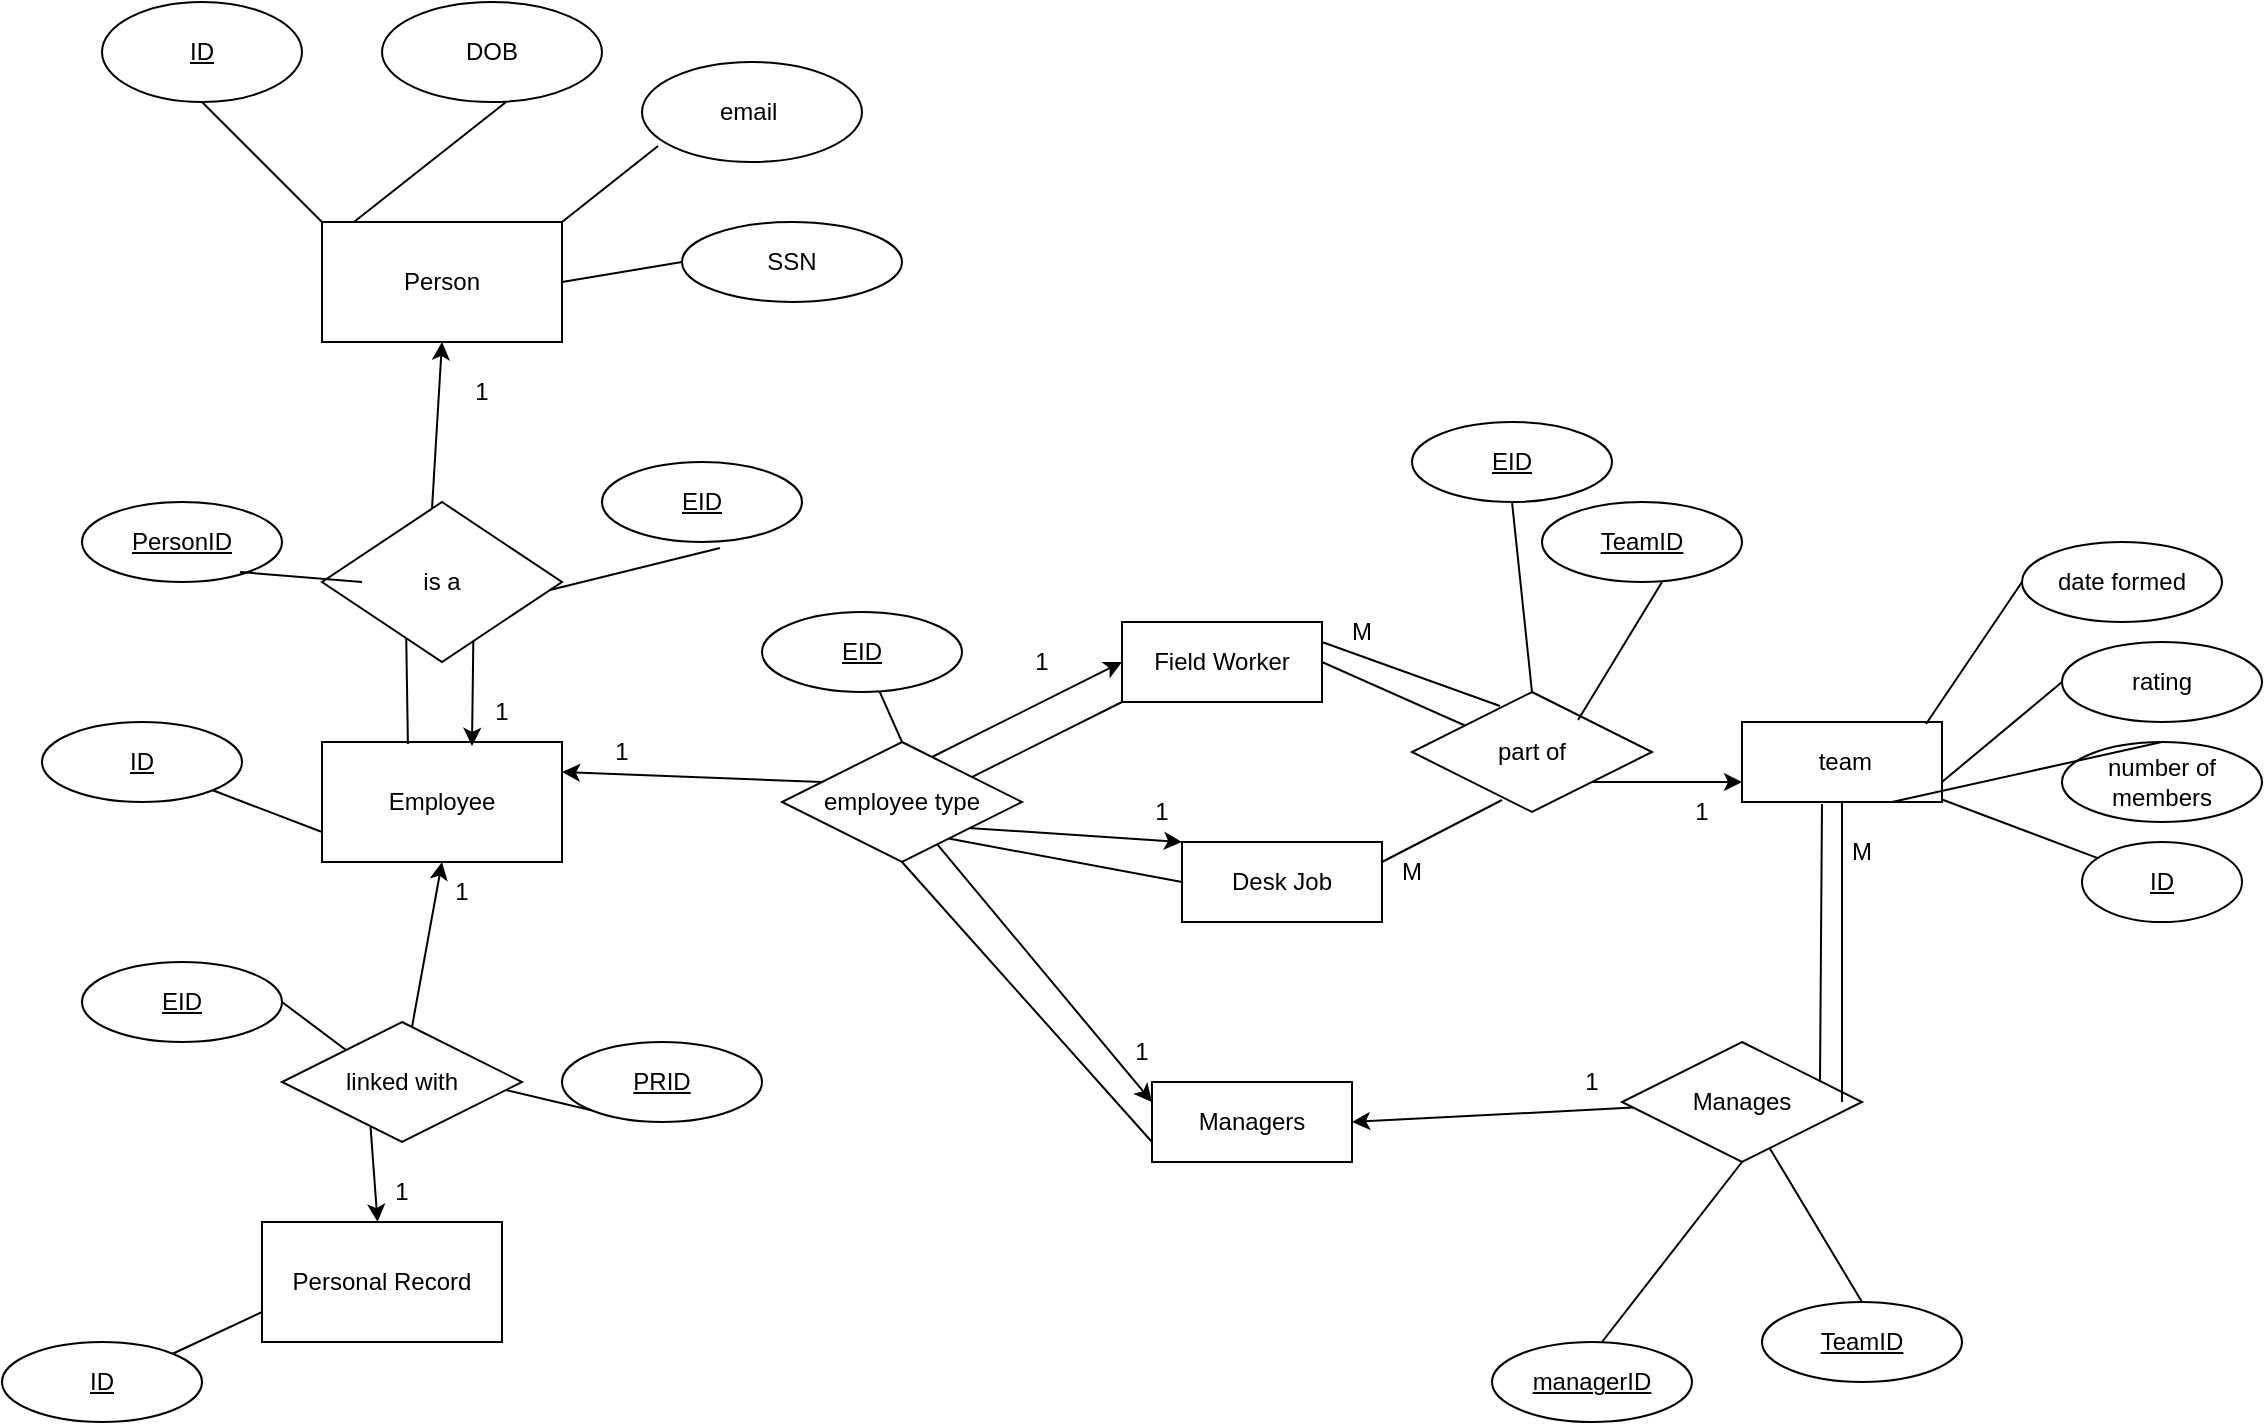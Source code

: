 <mxfile version="24.2.0" type="github">
  <diagram id="R2lEEEUBdFMjLlhIrx00" name="Page-1">
    <mxGraphModel dx="2284" dy="786" grid="1" gridSize="10" guides="1" tooltips="1" connect="1" arrows="1" fold="1" page="1" pageScale="1" pageWidth="850" pageHeight="1100" math="0" shadow="0" extFonts="Permanent Marker^https://fonts.googleapis.com/css?family=Permanent+Marker">
      <root>
        <mxCell id="0" />
        <mxCell id="1" parent="0" />
        <mxCell id="mj0stDpqTELkZ3aWnNAY-2" value="&lt;u&gt;ID&lt;/u&gt;" style="ellipse;whiteSpace=wrap;html=1;" vertex="1" parent="1">
          <mxGeometry x="760" y="610" width="80" height="40" as="geometry" />
        </mxCell>
        <mxCell id="mj0stDpqTELkZ3aWnNAY-3" value="Person" style="rounded=0;whiteSpace=wrap;html=1;" vertex="1" parent="1">
          <mxGeometry x="-120" y="300" width="120" height="60" as="geometry" />
        </mxCell>
        <mxCell id="mj0stDpqTELkZ3aWnNAY-4" value="DOB" style="ellipse;whiteSpace=wrap;html=1;" vertex="1" parent="1">
          <mxGeometry x="-90" y="190" width="110" height="50" as="geometry" />
        </mxCell>
        <mxCell id="mj0stDpqTELkZ3aWnNAY-5" value="" style="endArrow=none;html=1;rounded=0;entryX=0.564;entryY=1;entryDx=0;entryDy=0;entryPerimeter=0;exitX=0.133;exitY=0;exitDx=0;exitDy=0;exitPerimeter=0;" edge="1" parent="1" source="mj0stDpqTELkZ3aWnNAY-3" target="mj0stDpqTELkZ3aWnNAY-4">
          <mxGeometry width="50" height="50" relative="1" as="geometry">
            <mxPoint x="140" y="330" as="sourcePoint" />
            <mxPoint x="450" y="290" as="targetPoint" />
          </mxGeometry>
        </mxCell>
        <mxCell id="mj0stDpqTELkZ3aWnNAY-6" value="&lt;u&gt;ID&lt;/u&gt;" style="ellipse;whiteSpace=wrap;html=1;" vertex="1" parent="1">
          <mxGeometry x="-230" y="190" width="100" height="50" as="geometry" />
        </mxCell>
        <mxCell id="mj0stDpqTELkZ3aWnNAY-7" value="" style="endArrow=none;html=1;rounded=0;exitX=0.5;exitY=1;exitDx=0;exitDy=0;entryX=0;entryY=0;entryDx=0;entryDy=0;" edge="1" parent="1" source="mj0stDpqTELkZ3aWnNAY-6" target="mj0stDpqTELkZ3aWnNAY-3">
          <mxGeometry width="50" height="50" relative="1" as="geometry">
            <mxPoint x="400" y="340" as="sourcePoint" />
            <mxPoint x="450" y="290" as="targetPoint" />
          </mxGeometry>
        </mxCell>
        <mxCell id="mj0stDpqTELkZ3aWnNAY-8" value="email&amp;nbsp;" style="ellipse;whiteSpace=wrap;html=1;" vertex="1" parent="1">
          <mxGeometry x="40" y="220" width="110" height="50" as="geometry" />
        </mxCell>
        <mxCell id="mj0stDpqTELkZ3aWnNAY-9" value="SSN" style="ellipse;whiteSpace=wrap;html=1;" vertex="1" parent="1">
          <mxGeometry x="60" y="300" width="110" height="40" as="geometry" />
        </mxCell>
        <mxCell id="mj0stDpqTELkZ3aWnNAY-10" value="" style="endArrow=none;html=1;rounded=0;entryX=0.073;entryY=0.84;entryDx=0;entryDy=0;entryPerimeter=0;exitX=1;exitY=0;exitDx=0;exitDy=0;" edge="1" parent="1" source="mj0stDpqTELkZ3aWnNAY-3" target="mj0stDpqTELkZ3aWnNAY-8">
          <mxGeometry width="50" height="50" relative="1" as="geometry">
            <mxPoint x="-10" y="310" as="sourcePoint" />
            <mxPoint x="-60" y="320" as="targetPoint" />
          </mxGeometry>
        </mxCell>
        <mxCell id="mj0stDpqTELkZ3aWnNAY-12" value="" style="endArrow=none;html=1;rounded=0;entryX=0;entryY=0.5;entryDx=0;entryDy=0;exitX=1;exitY=0.5;exitDx=0;exitDy=0;" edge="1" parent="1" source="mj0stDpqTELkZ3aWnNAY-3" target="mj0stDpqTELkZ3aWnNAY-9">
          <mxGeometry width="50" height="50" relative="1" as="geometry">
            <mxPoint x="-110" y="410" as="sourcePoint" />
            <mxPoint x="-60" y="360" as="targetPoint" />
          </mxGeometry>
        </mxCell>
        <mxCell id="mj0stDpqTELkZ3aWnNAY-13" value="Employee" style="rounded=0;whiteSpace=wrap;html=1;" vertex="1" parent="1">
          <mxGeometry x="-120" y="560" width="120" height="60" as="geometry" />
        </mxCell>
        <mxCell id="mj0stDpqTELkZ3aWnNAY-20" value="" style="endArrow=none;html=1;rounded=0;entryX=0.2;entryY=0.888;entryDx=0;entryDy=0;entryPerimeter=0;exitX=0.358;exitY=0.017;exitDx=0;exitDy=0;exitPerimeter=0;" edge="1" parent="1" source="mj0stDpqTELkZ3aWnNAY-13">
          <mxGeometry width="50" height="50" relative="1" as="geometry">
            <mxPoint x="-78" y="550" as="sourcePoint" />
            <mxPoint x="-78" y="501.04" as="targetPoint" />
          </mxGeometry>
        </mxCell>
        <mxCell id="mj0stDpqTELkZ3aWnNAY-21" value="Personal Record" style="rounded=0;whiteSpace=wrap;html=1;" vertex="1" parent="1">
          <mxGeometry x="-150" y="800" width="120" height="60" as="geometry" />
        </mxCell>
        <mxCell id="mj0stDpqTELkZ3aWnNAY-25" value="" style="endArrow=classic;html=1;rounded=0;exitX=0.067;exitY=0.988;exitDx=0;exitDy=0;exitPerimeter=0;" edge="1" parent="1" target="mj0stDpqTELkZ3aWnNAY-21">
          <mxGeometry width="50" height="50" relative="1" as="geometry">
            <mxPoint x="-95.98" y="749.04" as="sourcePoint" />
            <mxPoint x="-70" y="800" as="targetPoint" />
          </mxGeometry>
        </mxCell>
        <mxCell id="mj0stDpqTELkZ3aWnNAY-26" value="" style="endArrow=classic;html=1;rounded=0;entryX=0.5;entryY=1;entryDx=0;entryDy=0;" edge="1" parent="1" source="mj0stDpqTELkZ3aWnNAY-77" target="mj0stDpqTELkZ3aWnNAY-13">
          <mxGeometry width="50" height="50" relative="1" as="geometry">
            <mxPoint x="-60" y="690" as="sourcePoint" />
            <mxPoint x="-290" y="690" as="targetPoint" />
          </mxGeometry>
        </mxCell>
        <mxCell id="mj0stDpqTELkZ3aWnNAY-28" value="1" style="text;strokeColor=none;align=center;fillColor=none;html=1;verticalAlign=middle;whiteSpace=wrap;rounded=0;" vertex="1" parent="1">
          <mxGeometry x="-80" y="620" width="60" height="30" as="geometry" />
        </mxCell>
        <mxCell id="mj0stDpqTELkZ3aWnNAY-29" value="1" style="text;strokeColor=none;align=center;fillColor=none;html=1;verticalAlign=middle;whiteSpace=wrap;rounded=0;" vertex="1" parent="1">
          <mxGeometry x="-110" y="770" width="60" height="30" as="geometry" />
        </mxCell>
        <mxCell id="mj0stDpqTELkZ3aWnNAY-30" value="" style="endArrow=classic;html=1;rounded=0;entryX=0.5;entryY=1;entryDx=0;entryDy=0;exitX=0.417;exitY=0.163;exitDx=0;exitDy=0;exitPerimeter=0;" edge="1" parent="1" target="mj0stDpqTELkZ3aWnNAY-3">
          <mxGeometry width="50" height="50" relative="1" as="geometry">
            <mxPoint x="-64.98" y="443.04" as="sourcePoint" />
            <mxPoint x="-210" y="420" as="targetPoint" />
          </mxGeometry>
        </mxCell>
        <mxCell id="mj0stDpqTELkZ3aWnNAY-31" value="1" style="text;strokeColor=none;align=center;fillColor=none;html=1;verticalAlign=middle;whiteSpace=wrap;rounded=0;" vertex="1" parent="1">
          <mxGeometry x="-70" y="370" width="60" height="30" as="geometry" />
        </mxCell>
        <mxCell id="mj0stDpqTELkZ3aWnNAY-33" value="" style="endArrow=classic;html=1;rounded=0;entryX=0.625;entryY=0.033;entryDx=0;entryDy=0;entryPerimeter=0;exitX=0.767;exitY=0.638;exitDx=0;exitDy=0;exitPerimeter=0;" edge="1" parent="1" target="mj0stDpqTELkZ3aWnNAY-13">
          <mxGeometry width="50" height="50" relative="1" as="geometry">
            <mxPoint x="-43.98" y="481.04" as="sourcePoint" />
            <mxPoint x="-260" y="470" as="targetPoint" />
          </mxGeometry>
        </mxCell>
        <mxCell id="mj0stDpqTELkZ3aWnNAY-34" value="1" style="text;strokeColor=none;align=center;fillColor=none;html=1;verticalAlign=middle;whiteSpace=wrap;rounded=0;" vertex="1" parent="1">
          <mxGeometry x="-60" y="530" width="60" height="30" as="geometry" />
        </mxCell>
        <mxCell id="mj0stDpqTELkZ3aWnNAY-36" value="ID" style="ellipse;whiteSpace=wrap;html=1;align=center;fontStyle=4;" vertex="1" parent="1">
          <mxGeometry x="-260" y="550" width="100" height="40" as="geometry" />
        </mxCell>
        <mxCell id="mj0stDpqTELkZ3aWnNAY-37" value="" style="endArrow=none;html=1;rounded=0;exitX=1;exitY=1;exitDx=0;exitDy=0;entryX=0;entryY=0.75;entryDx=0;entryDy=0;" edge="1" parent="1" source="mj0stDpqTELkZ3aWnNAY-36" target="mj0stDpqTELkZ3aWnNAY-13">
          <mxGeometry relative="1" as="geometry">
            <mxPoint x="-270" y="640" as="sourcePoint" />
            <mxPoint x="-110" y="640" as="targetPoint" />
          </mxGeometry>
        </mxCell>
        <mxCell id="mj0stDpqTELkZ3aWnNAY-38" value="ID" style="ellipse;whiteSpace=wrap;html=1;align=center;fontStyle=4;" vertex="1" parent="1">
          <mxGeometry x="-280" y="860" width="100" height="40" as="geometry" />
        </mxCell>
        <mxCell id="mj0stDpqTELkZ3aWnNAY-39" value="" style="endArrow=none;html=1;rounded=0;entryX=1;entryY=0;entryDx=0;entryDy=0;exitX=0;exitY=0.75;exitDx=0;exitDy=0;" edge="1" parent="1" source="mj0stDpqTELkZ3aWnNAY-21" target="mj0stDpqTELkZ3aWnNAY-38">
          <mxGeometry relative="1" as="geometry">
            <mxPoint x="-170" y="700" as="sourcePoint" />
            <mxPoint x="-10" y="700" as="targetPoint" />
          </mxGeometry>
        </mxCell>
        <mxCell id="mj0stDpqTELkZ3aWnNAY-40" value="EID" style="ellipse;whiteSpace=wrap;html=1;align=center;fontStyle=4;" vertex="1" parent="1">
          <mxGeometry x="-240" y="670" width="100" height="40" as="geometry" />
        </mxCell>
        <mxCell id="mj0stDpqTELkZ3aWnNAY-41" value="" style="endArrow=none;html=1;rounded=0;exitX=1;exitY=0.5;exitDx=0;exitDy=0;entryX=0;entryY=0.625;entryDx=0;entryDy=0;entryPerimeter=0;" edge="1" parent="1" source="mj0stDpqTELkZ3aWnNAY-40">
          <mxGeometry relative="1" as="geometry">
            <mxPoint x="-170" y="700" as="sourcePoint" />
            <mxPoint x="-100" y="720" as="targetPoint" />
          </mxGeometry>
        </mxCell>
        <mxCell id="mj0stDpqTELkZ3aWnNAY-42" value="PRID" style="ellipse;whiteSpace=wrap;html=1;align=center;fontStyle=4;" vertex="1" parent="1">
          <mxGeometry y="710" width="100" height="40" as="geometry" />
        </mxCell>
        <mxCell id="mj0stDpqTELkZ3aWnNAY-43" value="" style="endArrow=none;html=1;rounded=0;exitX=0.633;exitY=0.7;exitDx=0;exitDy=0;exitPerimeter=0;entryX=0;entryY=1;entryDx=0;entryDy=0;" edge="1" parent="1" target="mj0stDpqTELkZ3aWnNAY-42">
          <mxGeometry relative="1" as="geometry">
            <mxPoint x="-62.02" y="726" as="sourcePoint" />
            <mxPoint x="140" y="770" as="targetPoint" />
          </mxGeometry>
        </mxCell>
        <mxCell id="mj0stDpqTELkZ3aWnNAY-45" value="" style="endArrow=classic;html=1;rounded=0;exitX=0;exitY=0.25;exitDx=0;exitDy=0;entryX=1;entryY=0.25;entryDx=0;entryDy=0;" edge="1" parent="1" source="mj0stDpqTELkZ3aWnNAY-75" target="mj0stDpqTELkZ3aWnNAY-13">
          <mxGeometry width="50" height="50" relative="1" as="geometry">
            <mxPoint x="150" y="570" as="sourcePoint" />
            <mxPoint x="20" y="470" as="targetPoint" />
          </mxGeometry>
        </mxCell>
        <mxCell id="mj0stDpqTELkZ3aWnNAY-46" value="" style="endArrow=none;html=1;rounded=0;entryX=0;entryY=1;entryDx=0;entryDy=0;" edge="1" parent="1" target="mj0stDpqTELkZ3aWnNAY-47">
          <mxGeometry width="50" height="50" relative="1" as="geometry">
            <mxPoint x="197.143" y="581.429" as="sourcePoint" />
            <mxPoint x="-350" y="630" as="targetPoint" />
          </mxGeometry>
        </mxCell>
        <mxCell id="mj0stDpqTELkZ3aWnNAY-47" value="Field Worker" style="whiteSpace=wrap;html=1;align=center;" vertex="1" parent="1">
          <mxGeometry x="280" y="500" width="100" height="40" as="geometry" />
        </mxCell>
        <mxCell id="mj0stDpqTELkZ3aWnNAY-48" value="" style="endArrow=classic;html=1;rounded=0;entryX=0;entryY=0.5;entryDx=0;entryDy=0;exitX=0.5;exitY=0;exitDx=0;exitDy=0;" edge="1" parent="1" target="mj0stDpqTELkZ3aWnNAY-47">
          <mxGeometry width="50" height="50" relative="1" as="geometry">
            <mxPoint x="180" y="570" as="sourcePoint" />
            <mxPoint x="240" y="520" as="targetPoint" />
          </mxGeometry>
        </mxCell>
        <mxCell id="mj0stDpqTELkZ3aWnNAY-49" value="1" style="text;strokeColor=none;align=center;fillColor=none;html=1;verticalAlign=middle;whiteSpace=wrap;rounded=0;" vertex="1" parent="1">
          <mxGeometry y="550" width="60" height="30" as="geometry" />
        </mxCell>
        <mxCell id="mj0stDpqTELkZ3aWnNAY-50" value="1" style="text;strokeColor=none;align=center;fillColor=none;html=1;verticalAlign=middle;whiteSpace=wrap;rounded=0;" vertex="1" parent="1">
          <mxGeometry x="210" y="505" width="60" height="30" as="geometry" />
        </mxCell>
        <mxCell id="mj0stDpqTELkZ3aWnNAY-51" value="Desk Job" style="whiteSpace=wrap;html=1;align=center;" vertex="1" parent="1">
          <mxGeometry x="310" y="610" width="100" height="40" as="geometry" />
        </mxCell>
        <mxCell id="mj0stDpqTELkZ3aWnNAY-52" value="" style="endArrow=classic;html=1;rounded=0;entryX=0;entryY=0;entryDx=0;entryDy=0;exitX=0.633;exitY=0.65;exitDx=0;exitDy=0;exitPerimeter=0;" edge="1" parent="1" target="mj0stDpqTELkZ3aWnNAY-51">
          <mxGeometry width="50" height="50" relative="1" as="geometry">
            <mxPoint x="187.98" y="602" as="sourcePoint" />
            <mxPoint x="260" y="640" as="targetPoint" />
          </mxGeometry>
        </mxCell>
        <mxCell id="mj0stDpqTELkZ3aWnNAY-53" value="" style="endArrow=none;html=1;rounded=0;entryX=0;entryY=0.5;entryDx=0;entryDy=0;exitX=0.683;exitY=0.8;exitDx=0;exitDy=0;exitPerimeter=0;" edge="1" parent="1" source="mj0stDpqTELkZ3aWnNAY-75" target="mj0stDpqTELkZ3aWnNAY-51">
          <mxGeometry width="50" height="50" relative="1" as="geometry">
            <mxPoint x="210" y="610" as="sourcePoint" />
            <mxPoint x="300" y="630" as="targetPoint" />
          </mxGeometry>
        </mxCell>
        <mxCell id="mj0stDpqTELkZ3aWnNAY-54" value="1" style="text;strokeColor=none;align=center;fillColor=none;html=1;verticalAlign=middle;whiteSpace=wrap;rounded=0;" vertex="1" parent="1">
          <mxGeometry x="270" y="580" width="60" height="30" as="geometry" />
        </mxCell>
        <mxCell id="mj0stDpqTELkZ3aWnNAY-55" value="&amp;nbsp;team" style="whiteSpace=wrap;html=1;align=center;" vertex="1" parent="1">
          <mxGeometry x="590" y="550" width="100" height="40" as="geometry" />
        </mxCell>
        <mxCell id="mj0stDpqTELkZ3aWnNAY-58" value="" style="endArrow=none;html=1;rounded=0;" edge="1" parent="1" source="mj0stDpqTELkZ3aWnNAY-2" target="mj0stDpqTELkZ3aWnNAY-55">
          <mxGeometry width="50" height="50" relative="1" as="geometry">
            <mxPoint x="550" y="610" as="sourcePoint" />
            <mxPoint x="600" y="570" as="targetPoint" />
          </mxGeometry>
        </mxCell>
        <mxCell id="mj0stDpqTELkZ3aWnNAY-61" value="number of members" style="ellipse;whiteSpace=wrap;html=1;align=center;" vertex="1" parent="1">
          <mxGeometry x="750" y="560" width="100" height="40" as="geometry" />
        </mxCell>
        <mxCell id="mj0stDpqTELkZ3aWnNAY-63" value="" style="endArrow=none;html=1;rounded=0;entryX=0.75;entryY=1;entryDx=0;entryDy=0;exitX=0.5;exitY=0;exitDx=0;exitDy=0;" edge="1" parent="1" source="mj0stDpqTELkZ3aWnNAY-61" target="mj0stDpqTELkZ3aWnNAY-55">
          <mxGeometry width="50" height="50" relative="1" as="geometry">
            <mxPoint x="530" y="730" as="sourcePoint" />
            <mxPoint x="580" y="680" as="targetPoint" />
          </mxGeometry>
        </mxCell>
        <mxCell id="mj0stDpqTELkZ3aWnNAY-65" value="rating" style="ellipse;whiteSpace=wrap;html=1;align=center;" vertex="1" parent="1">
          <mxGeometry x="750" y="510" width="100" height="40" as="geometry" />
        </mxCell>
        <mxCell id="mj0stDpqTELkZ3aWnNAY-66" value="" style="endArrow=none;html=1;rounded=0;entryX=0;entryY=0.5;entryDx=0;entryDy=0;exitX=1;exitY=0.75;exitDx=0;exitDy=0;" edge="1" parent="1" source="mj0stDpqTELkZ3aWnNAY-55" target="mj0stDpqTELkZ3aWnNAY-65">
          <mxGeometry width="50" height="50" relative="1" as="geometry">
            <mxPoint x="620" y="530" as="sourcePoint" />
            <mxPoint x="670" y="480" as="targetPoint" />
          </mxGeometry>
        </mxCell>
        <mxCell id="mj0stDpqTELkZ3aWnNAY-67" value="date formed" style="ellipse;whiteSpace=wrap;html=1;align=center;" vertex="1" parent="1">
          <mxGeometry x="730" y="460" width="100" height="40" as="geometry" />
        </mxCell>
        <mxCell id="mj0stDpqTELkZ3aWnNAY-68" value="" style="endArrow=none;html=1;rounded=0;entryX=0;entryY=0.5;entryDx=0;entryDy=0;exitX=0.92;exitY=0.025;exitDx=0;exitDy=0;exitPerimeter=0;" edge="1" parent="1" source="mj0stDpqTELkZ3aWnNAY-55" target="mj0stDpqTELkZ3aWnNAY-67">
          <mxGeometry width="50" height="50" relative="1" as="geometry">
            <mxPoint x="600" y="510" as="sourcePoint" />
            <mxPoint x="650" y="460" as="targetPoint" />
          </mxGeometry>
        </mxCell>
        <mxCell id="mj0stDpqTELkZ3aWnNAY-71" value="" style="endArrow=classic;html=1;rounded=0;entryX=0;entryY=0.75;entryDx=0;entryDy=0;exitX=1;exitY=1;exitDx=0;exitDy=0;" edge="1" parent="1" source="mj0stDpqTELkZ3aWnNAY-78" target="mj0stDpqTELkZ3aWnNAY-55">
          <mxGeometry width="50" height="50" relative="1" as="geometry">
            <mxPoint x="525" y="578" as="sourcePoint" />
            <mxPoint x="260" y="650" as="targetPoint" />
          </mxGeometry>
        </mxCell>
        <mxCell id="mj0stDpqTELkZ3aWnNAY-72" value="1" style="text;strokeColor=none;align=center;fillColor=none;html=1;verticalAlign=middle;whiteSpace=wrap;rounded=0;" vertex="1" parent="1">
          <mxGeometry x="540" y="580" width="60" height="30" as="geometry" />
        </mxCell>
        <mxCell id="mj0stDpqTELkZ3aWnNAY-73" value="" style="endArrow=none;html=1;rounded=0;entryX=0;entryY=0.25;entryDx=0;entryDy=0;exitX=1;exitY=0.5;exitDx=0;exitDy=0;" edge="1" parent="1" source="mj0stDpqTELkZ3aWnNAY-47">
          <mxGeometry width="50" height="50" relative="1" as="geometry">
            <mxPoint x="210" y="700" as="sourcePoint" />
            <mxPoint x="470" y="560" as="targetPoint" />
          </mxGeometry>
        </mxCell>
        <mxCell id="mj0stDpqTELkZ3aWnNAY-74" value="" style="endArrow=none;html=1;rounded=0;entryX=-0.017;entryY=0.025;entryDx=0;entryDy=0;entryPerimeter=0;exitX=1;exitY=0.25;exitDx=0;exitDy=0;" edge="1" parent="1" source="mj0stDpqTELkZ3aWnNAY-47">
          <mxGeometry width="50" height="50" relative="1" as="geometry">
            <mxPoint x="370" y="740" as="sourcePoint" />
            <mxPoint x="468.98" y="542" as="targetPoint" />
          </mxGeometry>
        </mxCell>
        <mxCell id="mj0stDpqTELkZ3aWnNAY-75" value="employee type" style="shape=rhombus;perimeter=rhombusPerimeter;whiteSpace=wrap;html=1;align=center;" vertex="1" parent="1">
          <mxGeometry x="110" y="560" width="120" height="60" as="geometry" />
        </mxCell>
        <mxCell id="mj0stDpqTELkZ3aWnNAY-76" value="is a" style="shape=rhombus;perimeter=rhombusPerimeter;whiteSpace=wrap;html=1;align=center;" vertex="1" parent="1">
          <mxGeometry x="-120" y="440" width="120" height="80" as="geometry" />
        </mxCell>
        <mxCell id="mj0stDpqTELkZ3aWnNAY-77" value="linked with" style="shape=rhombus;perimeter=rhombusPerimeter;whiteSpace=wrap;html=1;align=center;" vertex="1" parent="1">
          <mxGeometry x="-140" y="700" width="120" height="60" as="geometry" />
        </mxCell>
        <mxCell id="mj0stDpqTELkZ3aWnNAY-78" value="part of" style="shape=rhombus;perimeter=rhombusPerimeter;whiteSpace=wrap;html=1;align=center;" vertex="1" parent="1">
          <mxGeometry x="425" y="535" width="120" height="60" as="geometry" />
        </mxCell>
        <mxCell id="mj0stDpqTELkZ3aWnNAY-79" value="M" style="text;strokeColor=none;align=center;fillColor=none;html=1;verticalAlign=middle;whiteSpace=wrap;rounded=0;" vertex="1" parent="1">
          <mxGeometry x="370" y="490" width="60" height="30" as="geometry" />
        </mxCell>
        <mxCell id="mj0stDpqTELkZ3aWnNAY-80" value="" style="endArrow=none;html=1;rounded=0;entryX=0.375;entryY=0.9;entryDx=0;entryDy=0;entryPerimeter=0;exitX=1;exitY=0.25;exitDx=0;exitDy=0;" edge="1" parent="1" source="mj0stDpqTELkZ3aWnNAY-51" target="mj0stDpqTELkZ3aWnNAY-78">
          <mxGeometry relative="1" as="geometry">
            <mxPoint x="400" y="620" as="sourcePoint" />
            <mxPoint x="560" y="620" as="targetPoint" />
          </mxGeometry>
        </mxCell>
        <mxCell id="mj0stDpqTELkZ3aWnNAY-81" value="M" style="text;strokeColor=none;align=center;fillColor=none;html=1;verticalAlign=middle;whiteSpace=wrap;rounded=0;" vertex="1" parent="1">
          <mxGeometry x="395" y="610" width="60" height="30" as="geometry" />
        </mxCell>
        <mxCell id="mj0stDpqTELkZ3aWnNAY-83" value="Managers" style="whiteSpace=wrap;html=1;align=center;" vertex="1" parent="1">
          <mxGeometry x="295" y="730" width="100" height="40" as="geometry" />
        </mxCell>
        <mxCell id="mj0stDpqTELkZ3aWnNAY-87" value="" style="endArrow=none;html=1;rounded=0;entryX=0;entryY=0.75;entryDx=0;entryDy=0;exitX=0.5;exitY=1;exitDx=0;exitDy=0;" edge="1" parent="1" source="mj0stDpqTELkZ3aWnNAY-75" target="mj0stDpqTELkZ3aWnNAY-83">
          <mxGeometry width="50" height="50" relative="1" as="geometry">
            <mxPoint x="150" y="650" as="sourcePoint" />
            <mxPoint x="240" y="730" as="targetPoint" />
          </mxGeometry>
        </mxCell>
        <mxCell id="mj0stDpqTELkZ3aWnNAY-88" value="" style="endArrow=classic;html=1;rounded=0;entryX=0;entryY=0.25;entryDx=0;entryDy=0;" edge="1" parent="1" source="mj0stDpqTELkZ3aWnNAY-75" target="mj0stDpqTELkZ3aWnNAY-83">
          <mxGeometry width="50" height="50" relative="1" as="geometry">
            <mxPoint x="140" y="790" as="sourcePoint" />
            <mxPoint x="190" y="740" as="targetPoint" />
          </mxGeometry>
        </mxCell>
        <mxCell id="mj0stDpqTELkZ3aWnNAY-89" value="1" style="text;strokeColor=none;align=center;fillColor=none;html=1;verticalAlign=middle;whiteSpace=wrap;rounded=0;" vertex="1" parent="1">
          <mxGeometry x="260" y="700" width="60" height="30" as="geometry" />
        </mxCell>
        <mxCell id="mj0stDpqTELkZ3aWnNAY-90" value="Manages" style="shape=rhombus;perimeter=rhombusPerimeter;whiteSpace=wrap;html=1;align=center;" vertex="1" parent="1">
          <mxGeometry x="530" y="710" width="120" height="60" as="geometry" />
        </mxCell>
        <mxCell id="mj0stDpqTELkZ3aWnNAY-91" value="" style="endArrow=classic;html=1;rounded=0;entryX=1;entryY=0.5;entryDx=0;entryDy=0;" edge="1" parent="1" source="mj0stDpqTELkZ3aWnNAY-90" target="mj0stDpqTELkZ3aWnNAY-83">
          <mxGeometry width="50" height="50" relative="1" as="geometry">
            <mxPoint x="480" y="840" as="sourcePoint" />
            <mxPoint x="530" y="790" as="targetPoint" />
          </mxGeometry>
        </mxCell>
        <mxCell id="mj0stDpqTELkZ3aWnNAY-92" value="" style="endArrow=none;html=1;rounded=0;entryX=0.5;entryY=1;entryDx=0;entryDy=0;" edge="1" parent="1" target="mj0stDpqTELkZ3aWnNAY-55">
          <mxGeometry width="50" height="50" relative="1" as="geometry">
            <mxPoint x="640" y="740" as="sourcePoint" />
            <mxPoint x="710" y="670" as="targetPoint" />
          </mxGeometry>
        </mxCell>
        <mxCell id="mj0stDpqTELkZ3aWnNAY-93" value="1" style="text;strokeColor=none;align=center;fillColor=none;html=1;verticalAlign=middle;whiteSpace=wrap;rounded=0;" vertex="1" parent="1">
          <mxGeometry x="485" y="715" width="60" height="30" as="geometry" />
        </mxCell>
        <mxCell id="mj0stDpqTELkZ3aWnNAY-95" value="M" style="text;strokeColor=none;align=center;fillColor=none;html=1;verticalAlign=middle;whiteSpace=wrap;rounded=0;" vertex="1" parent="1">
          <mxGeometry x="620" y="600" width="60" height="30" as="geometry" />
        </mxCell>
        <mxCell id="mj0stDpqTELkZ3aWnNAY-96" value="" style="endArrow=none;html=1;rounded=0;entryX=0.4;entryY=1.025;entryDx=0;entryDy=0;exitX=0.825;exitY=0.333;exitDx=0;exitDy=0;exitPerimeter=0;entryPerimeter=0;" edge="1" parent="1" source="mj0stDpqTELkZ3aWnNAY-90" target="mj0stDpqTELkZ3aWnNAY-55">
          <mxGeometry width="50" height="50" relative="1" as="geometry">
            <mxPoint x="600" y="700" as="sourcePoint" />
            <mxPoint x="650" y="650" as="targetPoint" />
          </mxGeometry>
        </mxCell>
        <mxCell id="mj0stDpqTELkZ3aWnNAY-97" value="managerID" style="ellipse;whiteSpace=wrap;html=1;align=center;fontStyle=4;" vertex="1" parent="1">
          <mxGeometry x="465" y="860" width="100" height="40" as="geometry" />
        </mxCell>
        <mxCell id="mj0stDpqTELkZ3aWnNAY-98" value="" style="endArrow=none;html=1;rounded=0;entryX=0.5;entryY=1;entryDx=0;entryDy=0;" edge="1" parent="1" target="mj0stDpqTELkZ3aWnNAY-90">
          <mxGeometry width="50" height="50" relative="1" as="geometry">
            <mxPoint x="520" y="860" as="sourcePoint" />
            <mxPoint x="570" y="810" as="targetPoint" />
          </mxGeometry>
        </mxCell>
        <mxCell id="mj0stDpqTELkZ3aWnNAY-99" value="TeamID" style="ellipse;whiteSpace=wrap;html=1;align=center;fontStyle=4;" vertex="1" parent="1">
          <mxGeometry x="600" y="840" width="100" height="40" as="geometry" />
        </mxCell>
        <mxCell id="mj0stDpqTELkZ3aWnNAY-100" value="" style="endArrow=none;html=1;rounded=0;exitX=0.5;exitY=0;exitDx=0;exitDy=0;" edge="1" parent="1" source="mj0stDpqTELkZ3aWnNAY-99" target="mj0stDpqTELkZ3aWnNAY-90">
          <mxGeometry width="50" height="50" relative="1" as="geometry">
            <mxPoint x="660" y="830" as="sourcePoint" />
            <mxPoint x="710" y="780" as="targetPoint" />
          </mxGeometry>
        </mxCell>
        <mxCell id="mj0stDpqTELkZ3aWnNAY-101" value="EID" style="ellipse;whiteSpace=wrap;html=1;align=center;fontStyle=4;" vertex="1" parent="1">
          <mxGeometry x="425" y="400" width="100" height="40" as="geometry" />
        </mxCell>
        <mxCell id="mj0stDpqTELkZ3aWnNAY-102" value="" style="endArrow=none;html=1;rounded=0;entryX=0.5;entryY=1;entryDx=0;entryDy=0;exitX=0.5;exitY=0;exitDx=0;exitDy=0;" edge="1" parent="1" source="mj0stDpqTELkZ3aWnNAY-78" target="mj0stDpqTELkZ3aWnNAY-101">
          <mxGeometry width="50" height="50" relative="1" as="geometry">
            <mxPoint x="490" y="530" as="sourcePoint" />
            <mxPoint x="530" y="470" as="targetPoint" />
          </mxGeometry>
        </mxCell>
        <mxCell id="mj0stDpqTELkZ3aWnNAY-103" value="TeamID" style="ellipse;whiteSpace=wrap;html=1;align=center;fontStyle=4;" vertex="1" parent="1">
          <mxGeometry x="490" y="440" width="100" height="40" as="geometry" />
        </mxCell>
        <mxCell id="mj0stDpqTELkZ3aWnNAY-104" value="" style="endArrow=none;html=1;rounded=0;exitX=0.692;exitY=0.233;exitDx=0;exitDy=0;exitPerimeter=0;" edge="1" parent="1" source="mj0stDpqTELkZ3aWnNAY-78">
          <mxGeometry width="50" height="50" relative="1" as="geometry">
            <mxPoint x="500" y="530" as="sourcePoint" />
            <mxPoint x="550" y="480" as="targetPoint" />
          </mxGeometry>
        </mxCell>
        <mxCell id="mj0stDpqTELkZ3aWnNAY-105" value="PersonID" style="ellipse;whiteSpace=wrap;html=1;align=center;fontStyle=4;" vertex="1" parent="1">
          <mxGeometry x="-240" y="440" width="100" height="40" as="geometry" />
        </mxCell>
        <mxCell id="mj0stDpqTELkZ3aWnNAY-106" value="" style="endArrow=none;html=1;rounded=0;exitX=0.79;exitY=0.875;exitDx=0;exitDy=0;exitPerimeter=0;" edge="1" parent="1" source="mj0stDpqTELkZ3aWnNAY-105">
          <mxGeometry width="50" height="50" relative="1" as="geometry">
            <mxPoint x="-150" y="530" as="sourcePoint" />
            <mxPoint x="-100" y="480" as="targetPoint" />
          </mxGeometry>
        </mxCell>
        <mxCell id="mj0stDpqTELkZ3aWnNAY-107" value="EID" style="ellipse;whiteSpace=wrap;html=1;align=center;fontStyle=4;" vertex="1" parent="1">
          <mxGeometry x="20" y="420" width="100" height="40" as="geometry" />
        </mxCell>
        <mxCell id="mj0stDpqTELkZ3aWnNAY-108" value="" style="endArrow=none;html=1;rounded=0;entryX=0.59;entryY=1.075;entryDx=0;entryDy=0;entryPerimeter=0;exitX=0.95;exitY=0.55;exitDx=0;exitDy=0;exitPerimeter=0;" edge="1" parent="1" source="mj0stDpqTELkZ3aWnNAY-76" target="mj0stDpqTELkZ3aWnNAY-107">
          <mxGeometry width="50" height="50" relative="1" as="geometry">
            <mxPoint x="40" y="520" as="sourcePoint" />
            <mxPoint x="90" y="470" as="targetPoint" />
          </mxGeometry>
        </mxCell>
        <mxCell id="mj0stDpqTELkZ3aWnNAY-109" value="EID" style="ellipse;whiteSpace=wrap;html=1;align=center;fontStyle=4;" vertex="1" parent="1">
          <mxGeometry x="100" y="495" width="100" height="40" as="geometry" />
        </mxCell>
        <mxCell id="mj0stDpqTELkZ3aWnNAY-110" value="" style="endArrow=none;html=1;rounded=0;exitX=0.5;exitY=0;exitDx=0;exitDy=0;" edge="1" parent="1" source="mj0stDpqTELkZ3aWnNAY-75" target="mj0stDpqTELkZ3aWnNAY-109">
          <mxGeometry width="50" height="50" relative="1" as="geometry">
            <mxPoint x="80" y="590" as="sourcePoint" />
            <mxPoint x="130" y="540" as="targetPoint" />
          </mxGeometry>
        </mxCell>
      </root>
    </mxGraphModel>
  </diagram>
</mxfile>
